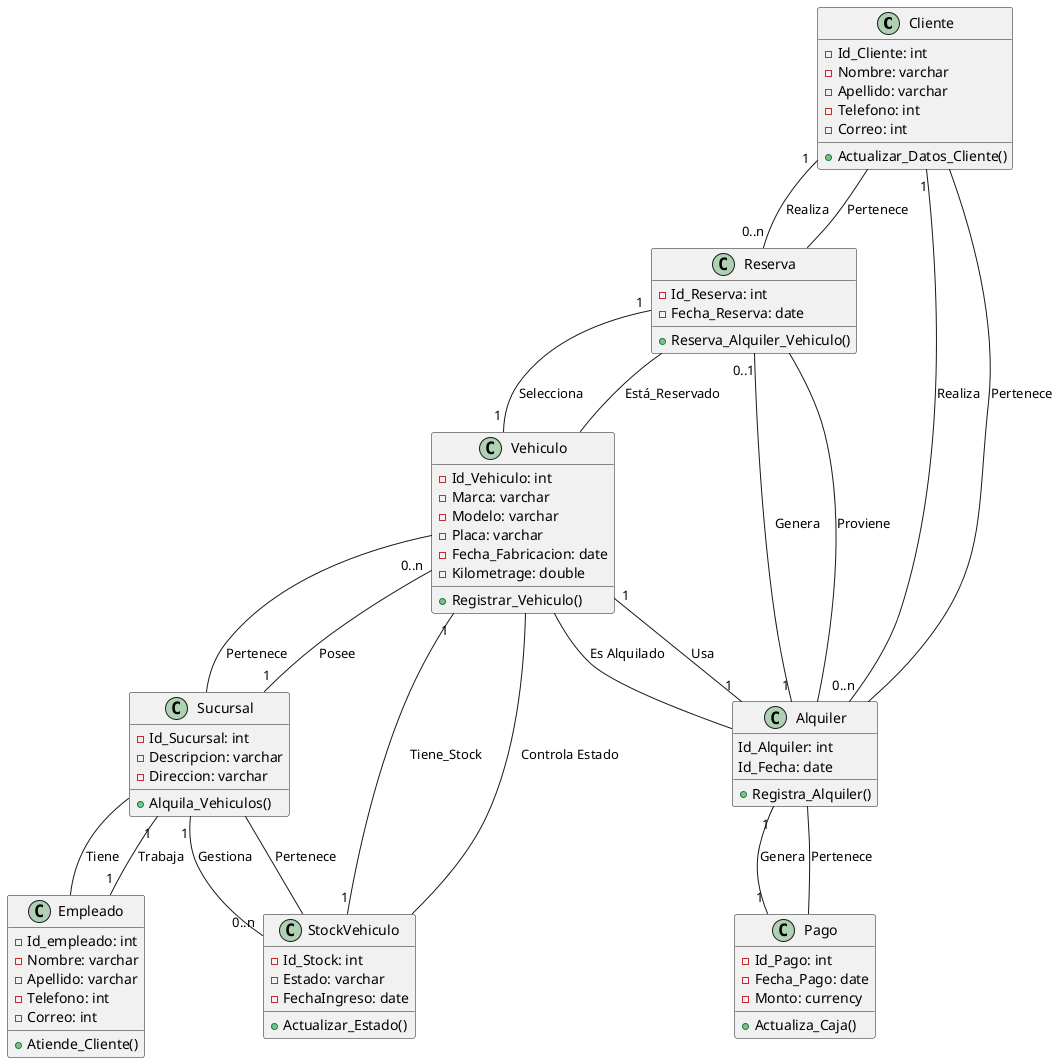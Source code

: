 @startuml

class Cliente{
-Id_Cliente: int
-Nombre: varchar
-Apellido: varchar
-Telefono: int
-Correo: int
+Actualizar_Datos_Cliente()
}

class Vehiculo{
-Id_Vehiculo: int
-Marca: varchar
-Modelo: varchar
-Placa: varchar
-Fecha_Fabricacion: date
-Kilometrage: double
+Registrar_Vehiculo()
}


class Empleado{
-Id_empleado: int
-Nombre: varchar
-Apellido: varchar
-Telefono: int
-Correo: int
+Atiende_Cliente()
}

class Sucursal{
-Id_Sucursal: int 
-Descripcion: varchar
- Direccion: varchar
+Alquila_Vehiculos()
}

class Pago{
-Id_Pago: int
-Fecha_Pago: date
-Monto: currency
+Actualiza_Caja()
}

class Reserva{
-Id_Reserva: int
-Fecha_Reserva: date
+Reserva_Alquiler_Vehiculo()
}
class Alquiler{
Id_Alquiler: int
Id_Fecha: date
+Registra_Alquiler()
}

class StockVehiculo{
-Id_Stock: int
-Estado: varchar
-FechaIngreso: date
+Actualizar_Estado()
}

'RELACIONES:

Cliente "1" -- "0..n" Reserva : Realiza
Cliente -- Reserva: Pertenece

Reserva "1" -- "1" Vehiculo : Selecciona
Vehiculo -- Reserva : Está_Reservado

Empleado "1" -- "1" Sucursal : Trabaja
Sucursal -- Empleado : Tiene

Sucursal "1" -- "0..n" Vehiculo : Posee
Vehiculo -- Sucursal : Pertenece

Reserva "0..1" -- "1" Alquiler : Genera
Alquiler -- Reserva : Proviene

Cliente "1" -- "0..n" Alquiler : Realiza
Alquiler -- Cliente : Pertenece

Alquiler "1" -- "1" Vehiculo : Usa
Vehiculo -- Alquiler : Es Alquilado

Alquiler "1" -- "1" Pago : Genera
Pago -- Alquiler : Pertenece

Vehiculo "1" -- "1" StockVehiculo : Tiene_Stock
StockVehiculo -- Vehiculo : Controla Estado

Sucursal "1" -- "0..n" StockVehiculo : Gestiona
StockVehiculo -- Sucursal : Pertenece



@enduml
